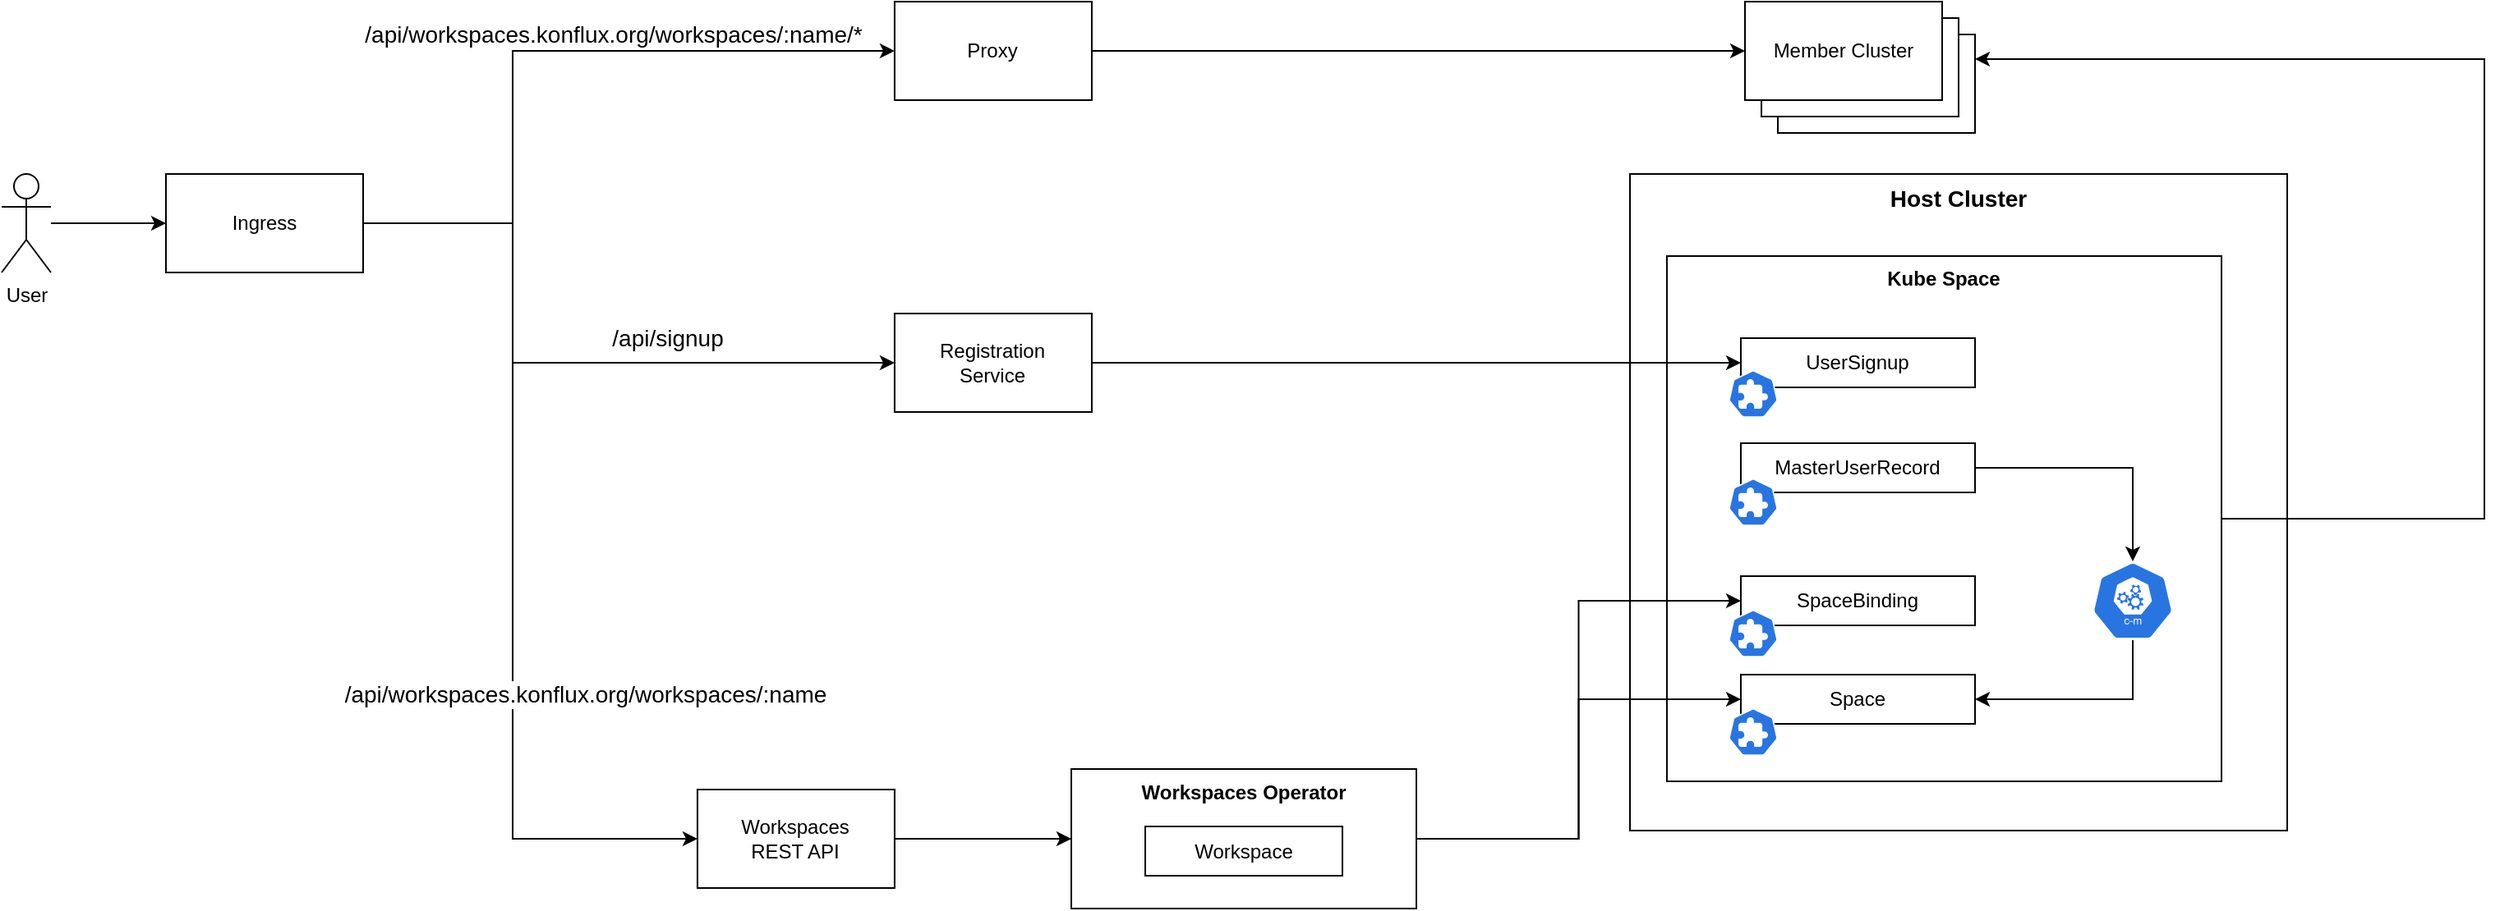 <mxfile version="20.3.0" type="device"><diagram id="bTKhMZBQWG2PfB6ZSa4C" name="Page-1"><mxGraphModel dx="1219" dy="790" grid="1" gridSize="10" guides="1" tooltips="1" connect="1" arrows="1" fold="1" page="1" pageScale="1" pageWidth="1169" pageHeight="827" math="0" shadow="0"><root><mxCell id="0"/><mxCell id="1" parent="0"/><mxCell id="L2TgeBfQcXVNjOOB5oAf-15" style="edgeStyle=orthogonalEdgeStyle;rounded=0;orthogonalLoop=1;jettySize=auto;html=1;fontSize=14;entryX=0;entryY=0.5;entryDx=0;entryDy=0;" parent="1" source="L2TgeBfQcXVNjOOB5oAf-1" target="L2TgeBfQcXVNjOOB5oAf-4" edge="1"><mxGeometry relative="1" as="geometry"><Array as="points"><mxPoint x="320" y="305"/><mxPoint x="320" y="680"/></Array></mxGeometry></mxCell><mxCell id="L2TgeBfQcXVNjOOB5oAf-28" value="/api/workspaces.konflux.org/workspaces/:name" style="edgeLabel;html=1;align=center;verticalAlign=middle;resizable=0;points=[];fontSize=14;" parent="L2TgeBfQcXVNjOOB5oAf-15" vertex="1" connectable="0"><mxGeometry x="0.265" y="-2" relative="1" as="geometry"><mxPoint x="46" y="12" as="offset"/></mxGeometry></mxCell><mxCell id="L2TgeBfQcXVNjOOB5oAf-16" style="edgeStyle=orthogonalEdgeStyle;rounded=0;orthogonalLoop=1;jettySize=auto;html=1;entryX=0;entryY=0.5;entryDx=0;entryDy=0;fontSize=14;" parent="1" source="L2TgeBfQcXVNjOOB5oAf-1" target="L2TgeBfQcXVNjOOB5oAf-8" edge="1"><mxGeometry relative="1" as="geometry"><Array as="points"><mxPoint x="320" y="305"/><mxPoint x="320" y="390"/></Array></mxGeometry></mxCell><mxCell id="L2TgeBfQcXVNjOOB5oAf-29" value="/api/signup" style="edgeLabel;html=1;align=center;verticalAlign=middle;resizable=0;points=[];fontSize=14;" parent="L2TgeBfQcXVNjOOB5oAf-16" vertex="1" connectable="0"><mxGeometry x="0.486" y="4" relative="1" as="geometry"><mxPoint x="-34" y="-11" as="offset"/></mxGeometry></mxCell><mxCell id="L2TgeBfQcXVNjOOB5oAf-18" style="edgeStyle=orthogonalEdgeStyle;rounded=0;orthogonalLoop=1;jettySize=auto;html=1;entryX=0;entryY=0.5;entryDx=0;entryDy=0;fontSize=14;" parent="1" source="L2TgeBfQcXVNjOOB5oAf-1" target="L2TgeBfQcXVNjOOB5oAf-5" edge="1"><mxGeometry relative="1" as="geometry"><Array as="points"><mxPoint x="320" y="305"/><mxPoint x="320" y="200"/></Array></mxGeometry></mxCell><mxCell id="L2TgeBfQcXVNjOOB5oAf-30" value="/api/workspaces.konflux.org/workspaces/:name/*" style="edgeLabel;html=1;align=center;verticalAlign=middle;resizable=0;points=[];fontSize=14;" parent="L2TgeBfQcXVNjOOB5oAf-18" vertex="1" connectable="0"><mxGeometry x="0.463" relative="1" as="geometry"><mxPoint x="-57" y="-10" as="offset"/></mxGeometry></mxCell><mxCell id="L2TgeBfQcXVNjOOB5oAf-1" value="Ingress" style="rounded=0;whiteSpace=wrap;html=1;" parent="1" vertex="1"><mxGeometry x="109" y="275" width="120" height="60" as="geometry"/></mxCell><mxCell id="L2TgeBfQcXVNjOOB5oAf-3" style="edgeStyle=orthogonalEdgeStyle;rounded=0;orthogonalLoop=1;jettySize=auto;html=1;entryX=0;entryY=0.5;entryDx=0;entryDy=0;" parent="1" source="L2TgeBfQcXVNjOOB5oAf-2" target="L2TgeBfQcXVNjOOB5oAf-1" edge="1"><mxGeometry relative="1" as="geometry"/></mxCell><mxCell id="L2TgeBfQcXVNjOOB5oAf-2" value="User" style="shape=umlActor;verticalLabelPosition=bottom;verticalAlign=top;html=1;outlineConnect=0;" parent="1" vertex="1"><mxGeometry x="9" y="275" width="30" height="60" as="geometry"/></mxCell><mxCell id="q7WwMbr2zBF_yJH9_dxE-3" style="edgeStyle=orthogonalEdgeStyle;rounded=0;orthogonalLoop=1;jettySize=auto;html=1;entryX=0;entryY=0.5;entryDx=0;entryDy=0;" parent="1" source="L2TgeBfQcXVNjOOB5oAf-4" target="q7WwMbr2zBF_yJH9_dxE-2" edge="1"><mxGeometry relative="1" as="geometry"/></mxCell><mxCell id="L2TgeBfQcXVNjOOB5oAf-4" value="Workspaces&lt;br&gt;REST API" style="rounded=0;whiteSpace=wrap;html=1;" parent="1" vertex="1"><mxGeometry x="432.47" y="650" width="120" height="60" as="geometry"/></mxCell><mxCell id="L2TgeBfQcXVNjOOB5oAf-14" style="edgeStyle=orthogonalEdgeStyle;rounded=0;orthogonalLoop=1;jettySize=auto;html=1;entryX=0;entryY=0.5;entryDx=0;entryDy=0;fontSize=14;" parent="1" source="L2TgeBfQcXVNjOOB5oAf-5" target="L2TgeBfQcXVNjOOB5oAf-11" edge="1"><mxGeometry relative="1" as="geometry"><mxPoint x="809" y="200" as="sourcePoint"/></mxGeometry></mxCell><mxCell id="L2TgeBfQcXVNjOOB5oAf-5" value="Proxy" style="rounded=0;whiteSpace=wrap;html=1;" parent="1" vertex="1"><mxGeometry x="552.47" y="170" width="120" height="60" as="geometry"/></mxCell><mxCell id="L2TgeBfQcXVNjOOB5oAf-8" value="Registration &lt;br&gt;Service" style="rounded=0;whiteSpace=wrap;html=1;" parent="1" vertex="1"><mxGeometry x="552.47" y="360" width="120" height="60" as="geometry"/></mxCell><mxCell id="L2TgeBfQcXVNjOOB5oAf-9" value="&lt;b&gt;&lt;font style=&quot;font-size: 14px;&quot;&gt;Host Cluster&lt;/font&gt;&lt;/b&gt;" style="rounded=0;whiteSpace=wrap;html=1;verticalAlign=top;" parent="1" vertex="1"><mxGeometry x="1000" y="275" width="400" height="400" as="geometry"/></mxCell><mxCell id="L2TgeBfQcXVNjOOB5oAf-26" style="edgeStyle=orthogonalEdgeStyle;rounded=0;orthogonalLoop=1;jettySize=auto;html=1;entryX=1;entryY=0.25;entryDx=0;entryDy=0;fontSize=14;exitX=1;exitY=0.5;exitDx=0;exitDy=0;" parent="1" source="L2TgeBfQcXVNjOOB5oAf-10" target="L2TgeBfQcXVNjOOB5oAf-13" edge="1"><mxGeometry relative="1" as="geometry"><Array as="points"><mxPoint x="1520" y="485"/><mxPoint x="1520" y="205"/></Array></mxGeometry></mxCell><mxCell id="L2TgeBfQcXVNjOOB5oAf-10" value="&lt;b&gt;Kube Space&lt;/b&gt;" style="rounded=0;whiteSpace=wrap;html=1;verticalAlign=top;" parent="1" vertex="1"><mxGeometry x="1022.47" y="325" width="337.53" height="320" as="geometry"/></mxCell><mxCell id="L2TgeBfQcXVNjOOB5oAf-19" value="UserSignup" style="rounded=0;whiteSpace=wrap;html=1;" parent="1" vertex="1"><mxGeometry x="1067.47" y="375" width="142.53" height="30" as="geometry"/></mxCell><mxCell id="L2TgeBfQcXVNjOOB5oAf-20" style="edgeStyle=orthogonalEdgeStyle;rounded=0;orthogonalLoop=1;jettySize=auto;html=1;fontSize=14;" parent="1" source="L2TgeBfQcXVNjOOB5oAf-8" target="L2TgeBfQcXVNjOOB5oAf-19" edge="1"><mxGeometry relative="1" as="geometry"/></mxCell><mxCell id="L2TgeBfQcXVNjOOB5oAf-21" value="SpaceBinding" style="rounded=0;whiteSpace=wrap;html=1;" parent="1" vertex="1"><mxGeometry x="1067.47" y="520" width="142.53" height="30" as="geometry"/></mxCell><mxCell id="q7WwMbr2zBF_yJH9_dxE-1" value="" style="group" parent="1" vertex="1" connectable="0"><mxGeometry x="1070" y="170" width="140" height="80" as="geometry"/></mxCell><mxCell id="L2TgeBfQcXVNjOOB5oAf-13" value="Member Cluster" style="rounded=0;whiteSpace=wrap;html=1;" parent="q7WwMbr2zBF_yJH9_dxE-1" vertex="1"><mxGeometry x="20" y="20" width="120" height="60" as="geometry"/></mxCell><mxCell id="L2TgeBfQcXVNjOOB5oAf-12" value="Member Cluster" style="rounded=0;whiteSpace=wrap;html=1;" parent="q7WwMbr2zBF_yJH9_dxE-1" vertex="1"><mxGeometry x="10" y="10" width="120" height="60" as="geometry"/></mxCell><mxCell id="L2TgeBfQcXVNjOOB5oAf-11" value="Member Cluster" style="rounded=0;whiteSpace=wrap;html=1;" parent="q7WwMbr2zBF_yJH9_dxE-1" vertex="1"><mxGeometry width="120" height="60" as="geometry"/></mxCell><mxCell id="q7WwMbr2zBF_yJH9_dxE-5" style="edgeStyle=orthogonalEdgeStyle;rounded=0;orthogonalLoop=1;jettySize=auto;html=1;entryX=0;entryY=0.5;entryDx=0;entryDy=0;" parent="1" source="q7WwMbr2zBF_yJH9_dxE-2" target="L2TgeBfQcXVNjOOB5oAf-21" edge="1"><mxGeometry relative="1" as="geometry"/></mxCell><mxCell id="q7WwMbr2zBF_yJH9_dxE-6" style="edgeStyle=orthogonalEdgeStyle;rounded=0;orthogonalLoop=1;jettySize=auto;html=1;entryX=0;entryY=0.5;entryDx=0;entryDy=0;" parent="1" source="q7WwMbr2zBF_yJH9_dxE-2" target="q7WwMbr2zBF_yJH9_dxE-7" edge="1"><mxGeometry relative="1" as="geometry"><mxPoint x="1067.47" y="595" as="targetPoint"/></mxGeometry></mxCell><mxCell id="q7WwMbr2zBF_yJH9_dxE-2" value="&lt;b&gt;Workspaces Operator&lt;/b&gt;" style="rounded=0;whiteSpace=wrap;html=1;verticalAlign=top;" parent="1" vertex="1"><mxGeometry x="660" y="637.5" width="210" height="85" as="geometry"/></mxCell><mxCell id="q7WwMbr2zBF_yJH9_dxE-4" value="Workspace" style="rounded=0;whiteSpace=wrap;html=1;" parent="1" vertex="1"><mxGeometry x="705" y="672.5" width="120" height="30" as="geometry"/></mxCell><mxCell id="q7WwMbr2zBF_yJH9_dxE-7" value="Space" style="rounded=0;whiteSpace=wrap;html=1;" parent="1" vertex="1"><mxGeometry x="1067.47" y="580" width="142.53" height="30" as="geometry"/></mxCell><mxCell id="_mNwlZXj4gcvx-UEigwQ-2" value="" style="sketch=0;html=1;dashed=0;whitespace=wrap;fillColor=#2875E2;strokeColor=#ffffff;points=[[0.005,0.63,0],[0.1,0.2,0],[0.9,0.2,0],[0.5,0,0],[0.995,0.63,0],[0.72,0.99,0],[0.5,1,0],[0.28,0.99,0]];shape=mxgraph.kubernetes.icon;prIcon=crd" vertex="1" parent="1"><mxGeometry x="1060" y="394" width="30" height="30" as="geometry"/></mxCell><mxCell id="_mNwlZXj4gcvx-UEigwQ-3" value="" style="sketch=0;html=1;dashed=0;whitespace=wrap;fillColor=#2875E2;strokeColor=#ffffff;points=[[0.005,0.63,0],[0.1,0.2,0],[0.9,0.2,0],[0.5,0,0],[0.995,0.63,0],[0.72,0.99,0],[0.5,1,0],[0.28,0.99,0]];shape=mxgraph.kubernetes.icon;prIcon=crd" vertex="1" parent="1"><mxGeometry x="1060" y="600" width="30" height="30" as="geometry"/></mxCell><mxCell id="_mNwlZXj4gcvx-UEigwQ-4" value="" style="sketch=0;html=1;dashed=0;whitespace=wrap;fillColor=#2875E2;strokeColor=#ffffff;points=[[0.005,0.63,0],[0.1,0.2,0],[0.9,0.2,0],[0.5,0,0],[0.995,0.63,0],[0.72,0.99,0],[0.5,1,0],[0.28,0.99,0]];shape=mxgraph.kubernetes.icon;prIcon=crd" vertex="1" parent="1"><mxGeometry x="1060" y="540" width="30" height="30" as="geometry"/></mxCell><mxCell id="_mNwlZXj4gcvx-UEigwQ-10" style="edgeStyle=orthogonalEdgeStyle;rounded=0;orthogonalLoop=1;jettySize=auto;html=1;entryX=1;entryY=0.5;entryDx=0;entryDy=0;exitX=0.5;exitY=1;exitDx=0;exitDy=0;exitPerimeter=0;" edge="1" parent="1" source="_mNwlZXj4gcvx-UEigwQ-6" target="q7WwMbr2zBF_yJH9_dxE-7"><mxGeometry relative="1" as="geometry"/></mxCell><mxCell id="_mNwlZXj4gcvx-UEigwQ-6" value="" style="sketch=0;html=1;dashed=0;whitespace=wrap;fillColor=#2875E2;strokeColor=#ffffff;points=[[0.005,0.63,0],[0.1,0.2,0],[0.9,0.2,0],[0.5,0,0],[0.995,0.63,0],[0.72,0.99,0],[0.5,1,0],[0.28,0.99,0]];shape=mxgraph.kubernetes.icon;prIcon=c_m" vertex="1" parent="1"><mxGeometry x="1281" y="511" width="50" height="48" as="geometry"/></mxCell><mxCell id="_mNwlZXj4gcvx-UEigwQ-9" style="edgeStyle=orthogonalEdgeStyle;rounded=0;orthogonalLoop=1;jettySize=auto;html=1;entryX=0.5;entryY=0;entryDx=0;entryDy=0;entryPerimeter=0;" edge="1" parent="1" source="_mNwlZXj4gcvx-UEigwQ-7" target="_mNwlZXj4gcvx-UEigwQ-6"><mxGeometry relative="1" as="geometry"/></mxCell><mxCell id="_mNwlZXj4gcvx-UEigwQ-7" value="MasterUserRecord" style="rounded=0;whiteSpace=wrap;html=1;" vertex="1" parent="1"><mxGeometry x="1067.47" y="439" width="142.53" height="30" as="geometry"/></mxCell><mxCell id="_mNwlZXj4gcvx-UEigwQ-8" value="" style="sketch=0;html=1;dashed=0;whitespace=wrap;fillColor=#2875E2;strokeColor=#ffffff;points=[[0.005,0.63,0],[0.1,0.2,0],[0.9,0.2,0],[0.5,0,0],[0.995,0.63,0],[0.72,0.99,0],[0.5,1,0],[0.28,0.99,0]];shape=mxgraph.kubernetes.icon;prIcon=crd" vertex="1" parent="1"><mxGeometry x="1060" y="460" width="30" height="30" as="geometry"/></mxCell></root></mxGraphModel></diagram></mxfile>